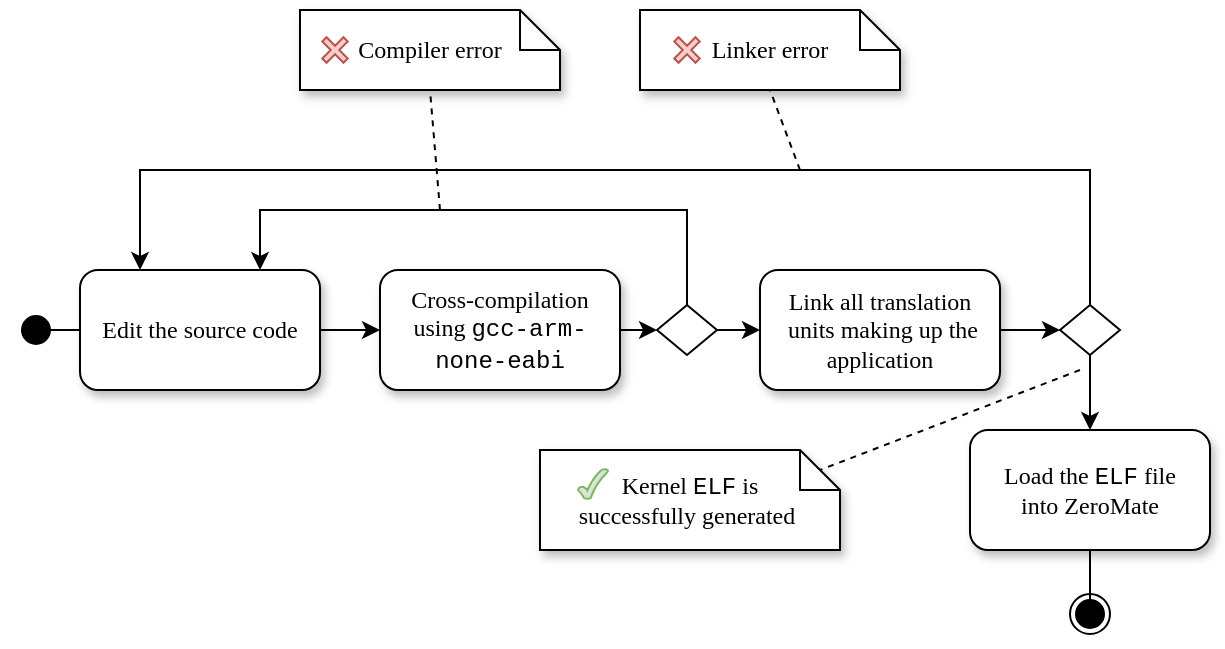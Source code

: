 <mxfile version="21.6.8" type="device">
  <diagram name="Stránka-1" id="tsRx_D--O9XQMYCSz6_k">
    <mxGraphModel dx="915" dy="690" grid="1" gridSize="10" guides="1" tooltips="1" connect="1" arrows="1" fold="1" page="1" pageScale="1" pageWidth="827" pageHeight="1169" math="0" shadow="0">
      <root>
        <mxCell id="0" />
        <mxCell id="1" parent="0" />
        <mxCell id="IjhvTo_IzI4lZKBQeFjf-26" value="" style="strokeWidth=1;html=1;shape=mxgraph.flowchart.start_2;whiteSpace=wrap;" parent="1" vertex="1">
          <mxGeometry x="615" y="532" width="20" height="20" as="geometry" />
        </mxCell>
        <mxCell id="IjhvTo_IzI4lZKBQeFjf-2" value="" style="html=1;verticalAlign=bottom;startArrow=circle;startFill=1;endArrow=open;startSize=6;endSize=8;curved=0;rounded=0;" parent="1" edge="1">
          <mxGeometry width="80" relative="1" as="geometry">
            <mxPoint x="90" y="400" as="sourcePoint" />
            <mxPoint x="140" y="400" as="targetPoint" />
          </mxGeometry>
        </mxCell>
        <mxCell id="IjhvTo_IzI4lZKBQeFjf-7" style="edgeStyle=orthogonalEdgeStyle;rounded=0;orthogonalLoop=1;jettySize=auto;html=1;exitX=1;exitY=0.5;exitDx=0;exitDy=0;entryX=0;entryY=0.5;entryDx=0;entryDy=0;" parent="1" source="IjhvTo_IzI4lZKBQeFjf-4" target="IjhvTo_IzI4lZKBQeFjf-6" edge="1">
          <mxGeometry relative="1" as="geometry" />
        </mxCell>
        <mxCell id="IjhvTo_IzI4lZKBQeFjf-4" value="Edit the source code" style="rounded=1;whiteSpace=wrap;html=1;shadow=1;fontFamily=Computer Modern;" parent="1" vertex="1">
          <mxGeometry x="120" y="370" width="120" height="60" as="geometry" />
        </mxCell>
        <mxCell id="IjhvTo_IzI4lZKBQeFjf-12" style="edgeStyle=orthogonalEdgeStyle;rounded=0;orthogonalLoop=1;jettySize=auto;html=1;exitX=1;exitY=0.5;exitDx=0;exitDy=0;entryX=0;entryY=0.5;entryDx=0;entryDy=0;entryPerimeter=0;" parent="1" source="IjhvTo_IzI4lZKBQeFjf-6" target="IjhvTo_IzI4lZKBQeFjf-10" edge="1">
          <mxGeometry relative="1" as="geometry" />
        </mxCell>
        <mxCell id="IjhvTo_IzI4lZKBQeFjf-6" value="Cross-compilation using&amp;nbsp;&lt;font face=&quot;Courier New&quot;&gt;gcc-arm-none-eabi&lt;/font&gt;" style="rounded=1;whiteSpace=wrap;html=1;shadow=1;fontFamily=Computer Modern;" parent="1" vertex="1">
          <mxGeometry x="270" y="370" width="120" height="60" as="geometry" />
        </mxCell>
        <mxCell id="IjhvTo_IzI4lZKBQeFjf-15" value="" style="edgeStyle=orthogonalEdgeStyle;rounded=0;orthogonalLoop=1;jettySize=auto;html=1;" parent="1" source="IjhvTo_IzI4lZKBQeFjf-8" target="IjhvTo_IzI4lZKBQeFjf-14" edge="1">
          <mxGeometry relative="1" as="geometry" />
        </mxCell>
        <mxCell id="IjhvTo_IzI4lZKBQeFjf-8" value="Link all translation&lt;br&gt;&amp;nbsp;units making up the application" style="rounded=1;whiteSpace=wrap;html=1;shadow=1;fontFamily=Computer Modern;" parent="1" vertex="1">
          <mxGeometry x="460" y="370" width="120" height="60" as="geometry" />
        </mxCell>
        <mxCell id="IjhvTo_IzI4lZKBQeFjf-11" style="edgeStyle=orthogonalEdgeStyle;rounded=0;orthogonalLoop=1;jettySize=auto;html=1;exitX=0.5;exitY=0;exitDx=0;exitDy=0;exitPerimeter=0;entryX=0.75;entryY=0;entryDx=0;entryDy=0;" parent="1" source="IjhvTo_IzI4lZKBQeFjf-10" target="IjhvTo_IzI4lZKBQeFjf-4" edge="1">
          <mxGeometry relative="1" as="geometry">
            <mxPoint x="180" y="340" as="targetPoint" />
            <Array as="points">
              <mxPoint x="424" y="340" />
              <mxPoint x="210" y="340" />
            </Array>
          </mxGeometry>
        </mxCell>
        <mxCell id="IjhvTo_IzI4lZKBQeFjf-13" style="edgeStyle=orthogonalEdgeStyle;rounded=0;orthogonalLoop=1;jettySize=auto;html=1;exitX=1;exitY=0.5;exitDx=0;exitDy=0;exitPerimeter=0;entryX=0;entryY=0.5;entryDx=0;entryDy=0;" parent="1" source="IjhvTo_IzI4lZKBQeFjf-10" target="IjhvTo_IzI4lZKBQeFjf-8" edge="1">
          <mxGeometry relative="1" as="geometry" />
        </mxCell>
        <mxCell id="IjhvTo_IzI4lZKBQeFjf-10" value="" style="strokeWidth=1;html=1;shape=mxgraph.flowchart.decision;whiteSpace=wrap;" parent="1" vertex="1">
          <mxGeometry x="408.5" y="387.5" width="30" height="25" as="geometry" />
        </mxCell>
        <mxCell id="IjhvTo_IzI4lZKBQeFjf-16" style="edgeStyle=orthogonalEdgeStyle;rounded=0;orthogonalLoop=1;jettySize=auto;html=1;exitX=0.5;exitY=0;exitDx=0;exitDy=0;exitPerimeter=0;entryX=0.25;entryY=0;entryDx=0;entryDy=0;" parent="1" source="IjhvTo_IzI4lZKBQeFjf-14" target="IjhvTo_IzI4lZKBQeFjf-4" edge="1">
          <mxGeometry relative="1" as="geometry">
            <mxPoint x="455" y="340" as="targetPoint" />
            <mxPoint x="660" y="387.5" as="sourcePoint" />
            <Array as="points">
              <mxPoint x="625" y="320" />
              <mxPoint x="150" y="320" />
            </Array>
          </mxGeometry>
        </mxCell>
        <mxCell id="IjhvTo_IzI4lZKBQeFjf-19" style="edgeStyle=orthogonalEdgeStyle;rounded=0;orthogonalLoop=1;jettySize=auto;html=1;entryX=0.5;entryY=0;entryDx=0;entryDy=0;" parent="1" source="IjhvTo_IzI4lZKBQeFjf-14" target="IjhvTo_IzI4lZKBQeFjf-18" edge="1">
          <mxGeometry relative="1" as="geometry" />
        </mxCell>
        <mxCell id="IjhvTo_IzI4lZKBQeFjf-14" value="" style="strokeWidth=1;html=1;shape=mxgraph.flowchart.decision;whiteSpace=wrap;" parent="1" vertex="1">
          <mxGeometry x="610" y="387.5" width="30" height="25" as="geometry" />
        </mxCell>
        <mxCell id="IjhvTo_IzI4lZKBQeFjf-18" value="Load the &lt;font face=&quot;Courier New&quot;&gt;ELF&lt;/font&gt; file &lt;br&gt;into ZeroMate" style="rounded=1;whiteSpace=wrap;html=1;shadow=1;fontFamily=Computer Modern;" parent="1" vertex="1">
          <mxGeometry x="565" y="450" width="120" height="60" as="geometry" />
        </mxCell>
        <mxCell id="IjhvTo_IzI4lZKBQeFjf-20" value="Compiler error" style="shape=note;size=20;whiteSpace=wrap;html=1;shadow=1;fontFamily=Computer Modern;" parent="1" vertex="1">
          <mxGeometry x="230" y="240" width="130" height="40" as="geometry" />
        </mxCell>
        <mxCell id="IjhvTo_IzI4lZKBQeFjf-22" value="Linker error" style="shape=note;size=20;whiteSpace=wrap;html=1;shadow=1;fontFamily=Computer Modern;" parent="1" vertex="1">
          <mxGeometry x="400" y="240" width="130" height="40" as="geometry" />
        </mxCell>
        <mxCell id="IjhvTo_IzI4lZKBQeFjf-23" value="" style="endArrow=none;dashed=1;html=1;rounded=0;entryX=0.5;entryY=1;entryDx=0;entryDy=0;entryPerimeter=0;" parent="1" target="IjhvTo_IzI4lZKBQeFjf-20" edge="1">
          <mxGeometry width="50" height="50" relative="1" as="geometry">
            <mxPoint x="300" y="340" as="sourcePoint" />
            <mxPoint x="400" y="500" as="targetPoint" />
          </mxGeometry>
        </mxCell>
        <mxCell id="IjhvTo_IzI4lZKBQeFjf-24" value="" style="endArrow=none;dashed=1;html=1;rounded=0;entryX=0.5;entryY=1;entryDx=0;entryDy=0;entryPerimeter=0;" parent="1" target="IjhvTo_IzI4lZKBQeFjf-22" edge="1">
          <mxGeometry width="50" height="50" relative="1" as="geometry">
            <mxPoint x="480" y="320" as="sourcePoint" />
            <mxPoint x="305" y="290" as="targetPoint" />
          </mxGeometry>
        </mxCell>
        <mxCell id="IjhvTo_IzI4lZKBQeFjf-28" value="Kernel &lt;font face=&quot;Courier New&quot;&gt;ELF&lt;/font&gt; is &lt;br&gt;successfully generated&amp;nbsp;" style="shape=note;size=20;whiteSpace=wrap;html=1;shadow=1;fontFamily=Computer Modern;" parent="1" vertex="1">
          <mxGeometry x="350" y="460" width="150" height="50" as="geometry" />
        </mxCell>
        <mxCell id="IjhvTo_IzI4lZKBQeFjf-29" value="" style="endArrow=none;dashed=1;html=1;rounded=0;entryX=0;entryY=0;entryDx=140;entryDy=10;entryPerimeter=0;" parent="1" target="IjhvTo_IzI4lZKBQeFjf-28" edge="1">
          <mxGeometry width="50" height="50" relative="1" as="geometry">
            <mxPoint x="620" y="420" as="sourcePoint" />
            <mxPoint x="475" y="290" as="targetPoint" />
          </mxGeometry>
        </mxCell>
        <mxCell id="iYJ3L7pNNZiA9eqovc2s-1" value="" style="shape=cross;whiteSpace=wrap;html=1;rotation=45;direction=west;fillColor=#f8cecc;strokeColor=#b85450;" parent="1" vertex="1">
          <mxGeometry x="240" y="252.5" width="15" height="15" as="geometry" />
        </mxCell>
        <mxCell id="iYJ3L7pNNZiA9eqovc2s-3" value="" style="shape=cross;whiteSpace=wrap;html=1;rotation=45;direction=west;fillColor=#f8cecc;strokeColor=#b85450;" parent="1" vertex="1">
          <mxGeometry x="416" y="252.5" width="15" height="15" as="geometry" />
        </mxCell>
        <mxCell id="iYJ3L7pNNZiA9eqovc2s-8" value="" style="verticalLabelPosition=bottom;verticalAlign=top;html=1;shape=mxgraph.basic.tick;fillColor=#d5e8d4;strokeColor=#82b366;" parent="1" vertex="1">
          <mxGeometry x="369" y="469.5" width="15" height="15" as="geometry" />
        </mxCell>
        <mxCell id="iYJ3L7pNNZiA9eqovc2s-18" value="" style="html=1;verticalAlign=bottom;startArrow=circle;startFill=1;endArrow=none;startSize=6;endSize=8;curved=0;rounded=0;entryX=0.5;entryY=1;entryDx=0;entryDy=0;endFill=0;" parent="1" target="IjhvTo_IzI4lZKBQeFjf-18" edge="1">
          <mxGeometry width="80" relative="1" as="geometry">
            <mxPoint x="625" y="550" as="sourcePoint" />
            <mxPoint x="780" y="640" as="targetPoint" />
          </mxGeometry>
        </mxCell>
      </root>
    </mxGraphModel>
  </diagram>
</mxfile>
